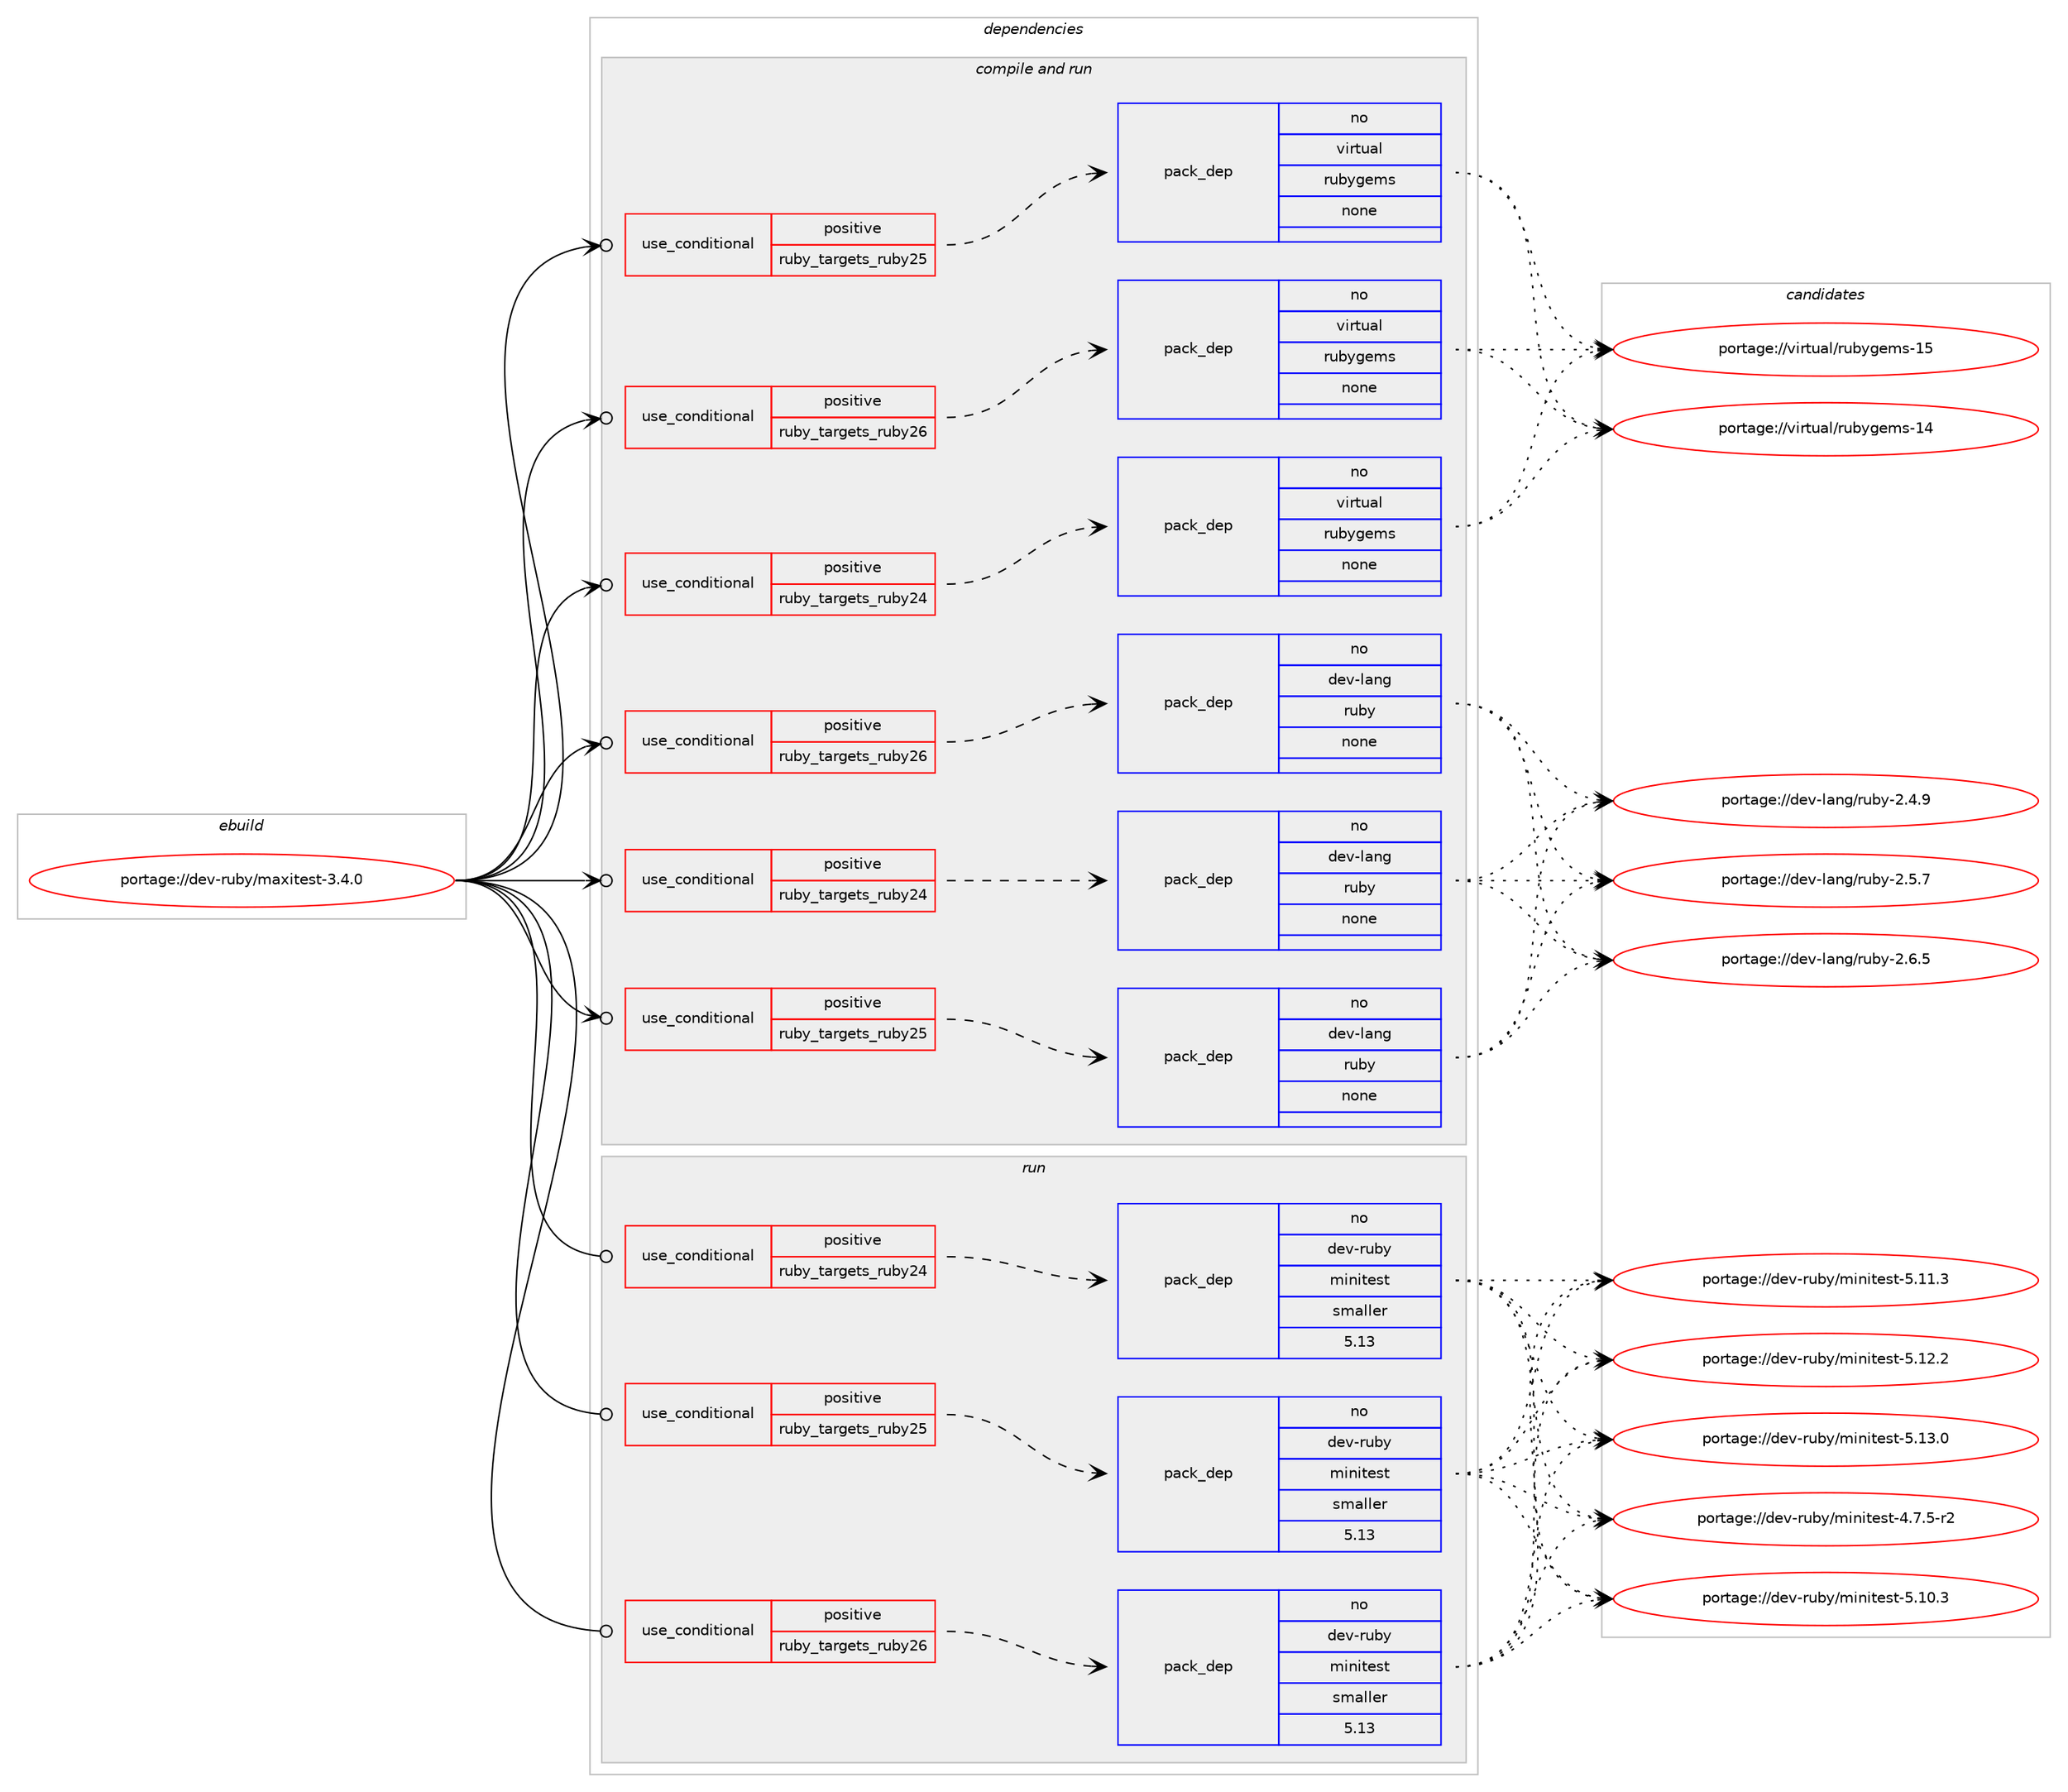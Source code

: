 digraph prolog {

# *************
# Graph options
# *************

newrank=true;
concentrate=true;
compound=true;
graph [rankdir=LR,fontname=Helvetica,fontsize=10,ranksep=1.5];#, ranksep=2.5, nodesep=0.2];
edge  [arrowhead=vee];
node  [fontname=Helvetica,fontsize=10];

# **********
# The ebuild
# **********

subgraph cluster_leftcol {
color=gray;
rank=same;
label=<<i>ebuild</i>>;
id [label="portage://dev-ruby/maxitest-3.4.0", color=red, width=4, href="../dev-ruby/maxitest-3.4.0.svg"];
}

# ****************
# The dependencies
# ****************

subgraph cluster_midcol {
color=gray;
label=<<i>dependencies</i>>;
subgraph cluster_compile {
fillcolor="#eeeeee";
style=filled;
label=<<i>compile</i>>;
}
subgraph cluster_compileandrun {
fillcolor="#eeeeee";
style=filled;
label=<<i>compile and run</i>>;
subgraph cond55691 {
dependency227822 [label=<<TABLE BORDER="0" CELLBORDER="1" CELLSPACING="0" CELLPADDING="4"><TR><TD ROWSPAN="3" CELLPADDING="10">use_conditional</TD></TR><TR><TD>positive</TD></TR><TR><TD>ruby_targets_ruby24</TD></TR></TABLE>>, shape=none, color=red];
subgraph pack168631 {
dependency227823 [label=<<TABLE BORDER="0" CELLBORDER="1" CELLSPACING="0" CELLPADDING="4" WIDTH="220"><TR><TD ROWSPAN="6" CELLPADDING="30">pack_dep</TD></TR><TR><TD WIDTH="110">no</TD></TR><TR><TD>dev-lang</TD></TR><TR><TD>ruby</TD></TR><TR><TD>none</TD></TR><TR><TD></TD></TR></TABLE>>, shape=none, color=blue];
}
dependency227822:e -> dependency227823:w [weight=20,style="dashed",arrowhead="vee"];
}
id:e -> dependency227822:w [weight=20,style="solid",arrowhead="odotvee"];
subgraph cond55692 {
dependency227824 [label=<<TABLE BORDER="0" CELLBORDER="1" CELLSPACING="0" CELLPADDING="4"><TR><TD ROWSPAN="3" CELLPADDING="10">use_conditional</TD></TR><TR><TD>positive</TD></TR><TR><TD>ruby_targets_ruby24</TD></TR></TABLE>>, shape=none, color=red];
subgraph pack168632 {
dependency227825 [label=<<TABLE BORDER="0" CELLBORDER="1" CELLSPACING="0" CELLPADDING="4" WIDTH="220"><TR><TD ROWSPAN="6" CELLPADDING="30">pack_dep</TD></TR><TR><TD WIDTH="110">no</TD></TR><TR><TD>virtual</TD></TR><TR><TD>rubygems</TD></TR><TR><TD>none</TD></TR><TR><TD></TD></TR></TABLE>>, shape=none, color=blue];
}
dependency227824:e -> dependency227825:w [weight=20,style="dashed",arrowhead="vee"];
}
id:e -> dependency227824:w [weight=20,style="solid",arrowhead="odotvee"];
subgraph cond55693 {
dependency227826 [label=<<TABLE BORDER="0" CELLBORDER="1" CELLSPACING="0" CELLPADDING="4"><TR><TD ROWSPAN="3" CELLPADDING="10">use_conditional</TD></TR><TR><TD>positive</TD></TR><TR><TD>ruby_targets_ruby25</TD></TR></TABLE>>, shape=none, color=red];
subgraph pack168633 {
dependency227827 [label=<<TABLE BORDER="0" CELLBORDER="1" CELLSPACING="0" CELLPADDING="4" WIDTH="220"><TR><TD ROWSPAN="6" CELLPADDING="30">pack_dep</TD></TR><TR><TD WIDTH="110">no</TD></TR><TR><TD>dev-lang</TD></TR><TR><TD>ruby</TD></TR><TR><TD>none</TD></TR><TR><TD></TD></TR></TABLE>>, shape=none, color=blue];
}
dependency227826:e -> dependency227827:w [weight=20,style="dashed",arrowhead="vee"];
}
id:e -> dependency227826:w [weight=20,style="solid",arrowhead="odotvee"];
subgraph cond55694 {
dependency227828 [label=<<TABLE BORDER="0" CELLBORDER="1" CELLSPACING="0" CELLPADDING="4"><TR><TD ROWSPAN="3" CELLPADDING="10">use_conditional</TD></TR><TR><TD>positive</TD></TR><TR><TD>ruby_targets_ruby25</TD></TR></TABLE>>, shape=none, color=red];
subgraph pack168634 {
dependency227829 [label=<<TABLE BORDER="0" CELLBORDER="1" CELLSPACING="0" CELLPADDING="4" WIDTH="220"><TR><TD ROWSPAN="6" CELLPADDING="30">pack_dep</TD></TR><TR><TD WIDTH="110">no</TD></TR><TR><TD>virtual</TD></TR><TR><TD>rubygems</TD></TR><TR><TD>none</TD></TR><TR><TD></TD></TR></TABLE>>, shape=none, color=blue];
}
dependency227828:e -> dependency227829:w [weight=20,style="dashed",arrowhead="vee"];
}
id:e -> dependency227828:w [weight=20,style="solid",arrowhead="odotvee"];
subgraph cond55695 {
dependency227830 [label=<<TABLE BORDER="0" CELLBORDER="1" CELLSPACING="0" CELLPADDING="4"><TR><TD ROWSPAN="3" CELLPADDING="10">use_conditional</TD></TR><TR><TD>positive</TD></TR><TR><TD>ruby_targets_ruby26</TD></TR></TABLE>>, shape=none, color=red];
subgraph pack168635 {
dependency227831 [label=<<TABLE BORDER="0" CELLBORDER="1" CELLSPACING="0" CELLPADDING="4" WIDTH="220"><TR><TD ROWSPAN="6" CELLPADDING="30">pack_dep</TD></TR><TR><TD WIDTH="110">no</TD></TR><TR><TD>dev-lang</TD></TR><TR><TD>ruby</TD></TR><TR><TD>none</TD></TR><TR><TD></TD></TR></TABLE>>, shape=none, color=blue];
}
dependency227830:e -> dependency227831:w [weight=20,style="dashed",arrowhead="vee"];
}
id:e -> dependency227830:w [weight=20,style="solid",arrowhead="odotvee"];
subgraph cond55696 {
dependency227832 [label=<<TABLE BORDER="0" CELLBORDER="1" CELLSPACING="0" CELLPADDING="4"><TR><TD ROWSPAN="3" CELLPADDING="10">use_conditional</TD></TR><TR><TD>positive</TD></TR><TR><TD>ruby_targets_ruby26</TD></TR></TABLE>>, shape=none, color=red];
subgraph pack168636 {
dependency227833 [label=<<TABLE BORDER="0" CELLBORDER="1" CELLSPACING="0" CELLPADDING="4" WIDTH="220"><TR><TD ROWSPAN="6" CELLPADDING="30">pack_dep</TD></TR><TR><TD WIDTH="110">no</TD></TR><TR><TD>virtual</TD></TR><TR><TD>rubygems</TD></TR><TR><TD>none</TD></TR><TR><TD></TD></TR></TABLE>>, shape=none, color=blue];
}
dependency227832:e -> dependency227833:w [weight=20,style="dashed",arrowhead="vee"];
}
id:e -> dependency227832:w [weight=20,style="solid",arrowhead="odotvee"];
}
subgraph cluster_run {
fillcolor="#eeeeee";
style=filled;
label=<<i>run</i>>;
subgraph cond55697 {
dependency227834 [label=<<TABLE BORDER="0" CELLBORDER="1" CELLSPACING="0" CELLPADDING="4"><TR><TD ROWSPAN="3" CELLPADDING="10">use_conditional</TD></TR><TR><TD>positive</TD></TR><TR><TD>ruby_targets_ruby24</TD></TR></TABLE>>, shape=none, color=red];
subgraph pack168637 {
dependency227835 [label=<<TABLE BORDER="0" CELLBORDER="1" CELLSPACING="0" CELLPADDING="4" WIDTH="220"><TR><TD ROWSPAN="6" CELLPADDING="30">pack_dep</TD></TR><TR><TD WIDTH="110">no</TD></TR><TR><TD>dev-ruby</TD></TR><TR><TD>minitest</TD></TR><TR><TD>smaller</TD></TR><TR><TD>5.13</TD></TR></TABLE>>, shape=none, color=blue];
}
dependency227834:e -> dependency227835:w [weight=20,style="dashed",arrowhead="vee"];
}
id:e -> dependency227834:w [weight=20,style="solid",arrowhead="odot"];
subgraph cond55698 {
dependency227836 [label=<<TABLE BORDER="0" CELLBORDER="1" CELLSPACING="0" CELLPADDING="4"><TR><TD ROWSPAN="3" CELLPADDING="10">use_conditional</TD></TR><TR><TD>positive</TD></TR><TR><TD>ruby_targets_ruby25</TD></TR></TABLE>>, shape=none, color=red];
subgraph pack168638 {
dependency227837 [label=<<TABLE BORDER="0" CELLBORDER="1" CELLSPACING="0" CELLPADDING="4" WIDTH="220"><TR><TD ROWSPAN="6" CELLPADDING="30">pack_dep</TD></TR><TR><TD WIDTH="110">no</TD></TR><TR><TD>dev-ruby</TD></TR><TR><TD>minitest</TD></TR><TR><TD>smaller</TD></TR><TR><TD>5.13</TD></TR></TABLE>>, shape=none, color=blue];
}
dependency227836:e -> dependency227837:w [weight=20,style="dashed",arrowhead="vee"];
}
id:e -> dependency227836:w [weight=20,style="solid",arrowhead="odot"];
subgraph cond55699 {
dependency227838 [label=<<TABLE BORDER="0" CELLBORDER="1" CELLSPACING="0" CELLPADDING="4"><TR><TD ROWSPAN="3" CELLPADDING="10">use_conditional</TD></TR><TR><TD>positive</TD></TR><TR><TD>ruby_targets_ruby26</TD></TR></TABLE>>, shape=none, color=red];
subgraph pack168639 {
dependency227839 [label=<<TABLE BORDER="0" CELLBORDER="1" CELLSPACING="0" CELLPADDING="4" WIDTH="220"><TR><TD ROWSPAN="6" CELLPADDING="30">pack_dep</TD></TR><TR><TD WIDTH="110">no</TD></TR><TR><TD>dev-ruby</TD></TR><TR><TD>minitest</TD></TR><TR><TD>smaller</TD></TR><TR><TD>5.13</TD></TR></TABLE>>, shape=none, color=blue];
}
dependency227838:e -> dependency227839:w [weight=20,style="dashed",arrowhead="vee"];
}
id:e -> dependency227838:w [weight=20,style="solid",arrowhead="odot"];
}
}

# **************
# The candidates
# **************

subgraph cluster_choices {
rank=same;
color=gray;
label=<<i>candidates</i>>;

subgraph choice168631 {
color=black;
nodesep=1;
choiceportage10010111845108971101034711411798121455046524657 [label="portage://dev-lang/ruby-2.4.9", color=red, width=4,href="../dev-lang/ruby-2.4.9.svg"];
choiceportage10010111845108971101034711411798121455046534655 [label="portage://dev-lang/ruby-2.5.7", color=red, width=4,href="../dev-lang/ruby-2.5.7.svg"];
choiceportage10010111845108971101034711411798121455046544653 [label="portage://dev-lang/ruby-2.6.5", color=red, width=4,href="../dev-lang/ruby-2.6.5.svg"];
dependency227823:e -> choiceportage10010111845108971101034711411798121455046524657:w [style=dotted,weight="100"];
dependency227823:e -> choiceportage10010111845108971101034711411798121455046534655:w [style=dotted,weight="100"];
dependency227823:e -> choiceportage10010111845108971101034711411798121455046544653:w [style=dotted,weight="100"];
}
subgraph choice168632 {
color=black;
nodesep=1;
choiceportage118105114116117971084711411798121103101109115454952 [label="portage://virtual/rubygems-14", color=red, width=4,href="../virtual/rubygems-14.svg"];
choiceportage118105114116117971084711411798121103101109115454953 [label="portage://virtual/rubygems-15", color=red, width=4,href="../virtual/rubygems-15.svg"];
dependency227825:e -> choiceportage118105114116117971084711411798121103101109115454952:w [style=dotted,weight="100"];
dependency227825:e -> choiceportage118105114116117971084711411798121103101109115454953:w [style=dotted,weight="100"];
}
subgraph choice168633 {
color=black;
nodesep=1;
choiceportage10010111845108971101034711411798121455046524657 [label="portage://dev-lang/ruby-2.4.9", color=red, width=4,href="../dev-lang/ruby-2.4.9.svg"];
choiceportage10010111845108971101034711411798121455046534655 [label="portage://dev-lang/ruby-2.5.7", color=red, width=4,href="../dev-lang/ruby-2.5.7.svg"];
choiceportage10010111845108971101034711411798121455046544653 [label="portage://dev-lang/ruby-2.6.5", color=red, width=4,href="../dev-lang/ruby-2.6.5.svg"];
dependency227827:e -> choiceportage10010111845108971101034711411798121455046524657:w [style=dotted,weight="100"];
dependency227827:e -> choiceportage10010111845108971101034711411798121455046534655:w [style=dotted,weight="100"];
dependency227827:e -> choiceportage10010111845108971101034711411798121455046544653:w [style=dotted,weight="100"];
}
subgraph choice168634 {
color=black;
nodesep=1;
choiceportage118105114116117971084711411798121103101109115454952 [label="portage://virtual/rubygems-14", color=red, width=4,href="../virtual/rubygems-14.svg"];
choiceportage118105114116117971084711411798121103101109115454953 [label="portage://virtual/rubygems-15", color=red, width=4,href="../virtual/rubygems-15.svg"];
dependency227829:e -> choiceportage118105114116117971084711411798121103101109115454952:w [style=dotted,weight="100"];
dependency227829:e -> choiceportage118105114116117971084711411798121103101109115454953:w [style=dotted,weight="100"];
}
subgraph choice168635 {
color=black;
nodesep=1;
choiceportage10010111845108971101034711411798121455046524657 [label="portage://dev-lang/ruby-2.4.9", color=red, width=4,href="../dev-lang/ruby-2.4.9.svg"];
choiceportage10010111845108971101034711411798121455046534655 [label="portage://dev-lang/ruby-2.5.7", color=red, width=4,href="../dev-lang/ruby-2.5.7.svg"];
choiceportage10010111845108971101034711411798121455046544653 [label="portage://dev-lang/ruby-2.6.5", color=red, width=4,href="../dev-lang/ruby-2.6.5.svg"];
dependency227831:e -> choiceportage10010111845108971101034711411798121455046524657:w [style=dotted,weight="100"];
dependency227831:e -> choiceportage10010111845108971101034711411798121455046534655:w [style=dotted,weight="100"];
dependency227831:e -> choiceportage10010111845108971101034711411798121455046544653:w [style=dotted,weight="100"];
}
subgraph choice168636 {
color=black;
nodesep=1;
choiceportage118105114116117971084711411798121103101109115454952 [label="portage://virtual/rubygems-14", color=red, width=4,href="../virtual/rubygems-14.svg"];
choiceportage118105114116117971084711411798121103101109115454953 [label="portage://virtual/rubygems-15", color=red, width=4,href="../virtual/rubygems-15.svg"];
dependency227833:e -> choiceportage118105114116117971084711411798121103101109115454952:w [style=dotted,weight="100"];
dependency227833:e -> choiceportage118105114116117971084711411798121103101109115454953:w [style=dotted,weight="100"];
}
subgraph choice168637 {
color=black;
nodesep=1;
choiceportage1001011184511411798121471091051101051161011151164552465546534511450 [label="portage://dev-ruby/minitest-4.7.5-r2", color=red, width=4,href="../dev-ruby/minitest-4.7.5-r2.svg"];
choiceportage10010111845114117981214710910511010511610111511645534649484651 [label="portage://dev-ruby/minitest-5.10.3", color=red, width=4,href="../dev-ruby/minitest-5.10.3.svg"];
choiceportage10010111845114117981214710910511010511610111511645534649494651 [label="portage://dev-ruby/minitest-5.11.3", color=red, width=4,href="../dev-ruby/minitest-5.11.3.svg"];
choiceportage10010111845114117981214710910511010511610111511645534649504650 [label="portage://dev-ruby/minitest-5.12.2", color=red, width=4,href="../dev-ruby/minitest-5.12.2.svg"];
choiceportage10010111845114117981214710910511010511610111511645534649514648 [label="portage://dev-ruby/minitest-5.13.0", color=red, width=4,href="../dev-ruby/minitest-5.13.0.svg"];
dependency227835:e -> choiceportage1001011184511411798121471091051101051161011151164552465546534511450:w [style=dotted,weight="100"];
dependency227835:e -> choiceportage10010111845114117981214710910511010511610111511645534649484651:w [style=dotted,weight="100"];
dependency227835:e -> choiceportage10010111845114117981214710910511010511610111511645534649494651:w [style=dotted,weight="100"];
dependency227835:e -> choiceportage10010111845114117981214710910511010511610111511645534649504650:w [style=dotted,weight="100"];
dependency227835:e -> choiceportage10010111845114117981214710910511010511610111511645534649514648:w [style=dotted,weight="100"];
}
subgraph choice168638 {
color=black;
nodesep=1;
choiceportage1001011184511411798121471091051101051161011151164552465546534511450 [label="portage://dev-ruby/minitest-4.7.5-r2", color=red, width=4,href="../dev-ruby/minitest-4.7.5-r2.svg"];
choiceportage10010111845114117981214710910511010511610111511645534649484651 [label="portage://dev-ruby/minitest-5.10.3", color=red, width=4,href="../dev-ruby/minitest-5.10.3.svg"];
choiceportage10010111845114117981214710910511010511610111511645534649494651 [label="portage://dev-ruby/minitest-5.11.3", color=red, width=4,href="../dev-ruby/minitest-5.11.3.svg"];
choiceportage10010111845114117981214710910511010511610111511645534649504650 [label="portage://dev-ruby/minitest-5.12.2", color=red, width=4,href="../dev-ruby/minitest-5.12.2.svg"];
choiceportage10010111845114117981214710910511010511610111511645534649514648 [label="portage://dev-ruby/minitest-5.13.0", color=red, width=4,href="../dev-ruby/minitest-5.13.0.svg"];
dependency227837:e -> choiceportage1001011184511411798121471091051101051161011151164552465546534511450:w [style=dotted,weight="100"];
dependency227837:e -> choiceportage10010111845114117981214710910511010511610111511645534649484651:w [style=dotted,weight="100"];
dependency227837:e -> choiceportage10010111845114117981214710910511010511610111511645534649494651:w [style=dotted,weight="100"];
dependency227837:e -> choiceportage10010111845114117981214710910511010511610111511645534649504650:w [style=dotted,weight="100"];
dependency227837:e -> choiceportage10010111845114117981214710910511010511610111511645534649514648:w [style=dotted,weight="100"];
}
subgraph choice168639 {
color=black;
nodesep=1;
choiceportage1001011184511411798121471091051101051161011151164552465546534511450 [label="portage://dev-ruby/minitest-4.7.5-r2", color=red, width=4,href="../dev-ruby/minitest-4.7.5-r2.svg"];
choiceportage10010111845114117981214710910511010511610111511645534649484651 [label="portage://dev-ruby/minitest-5.10.3", color=red, width=4,href="../dev-ruby/minitest-5.10.3.svg"];
choiceportage10010111845114117981214710910511010511610111511645534649494651 [label="portage://dev-ruby/minitest-5.11.3", color=red, width=4,href="../dev-ruby/minitest-5.11.3.svg"];
choiceportage10010111845114117981214710910511010511610111511645534649504650 [label="portage://dev-ruby/minitest-5.12.2", color=red, width=4,href="../dev-ruby/minitest-5.12.2.svg"];
choiceportage10010111845114117981214710910511010511610111511645534649514648 [label="portage://dev-ruby/minitest-5.13.0", color=red, width=4,href="../dev-ruby/minitest-5.13.0.svg"];
dependency227839:e -> choiceportage1001011184511411798121471091051101051161011151164552465546534511450:w [style=dotted,weight="100"];
dependency227839:e -> choiceportage10010111845114117981214710910511010511610111511645534649484651:w [style=dotted,weight="100"];
dependency227839:e -> choiceportage10010111845114117981214710910511010511610111511645534649494651:w [style=dotted,weight="100"];
dependency227839:e -> choiceportage10010111845114117981214710910511010511610111511645534649504650:w [style=dotted,weight="100"];
dependency227839:e -> choiceportage10010111845114117981214710910511010511610111511645534649514648:w [style=dotted,weight="100"];
}
}

}
